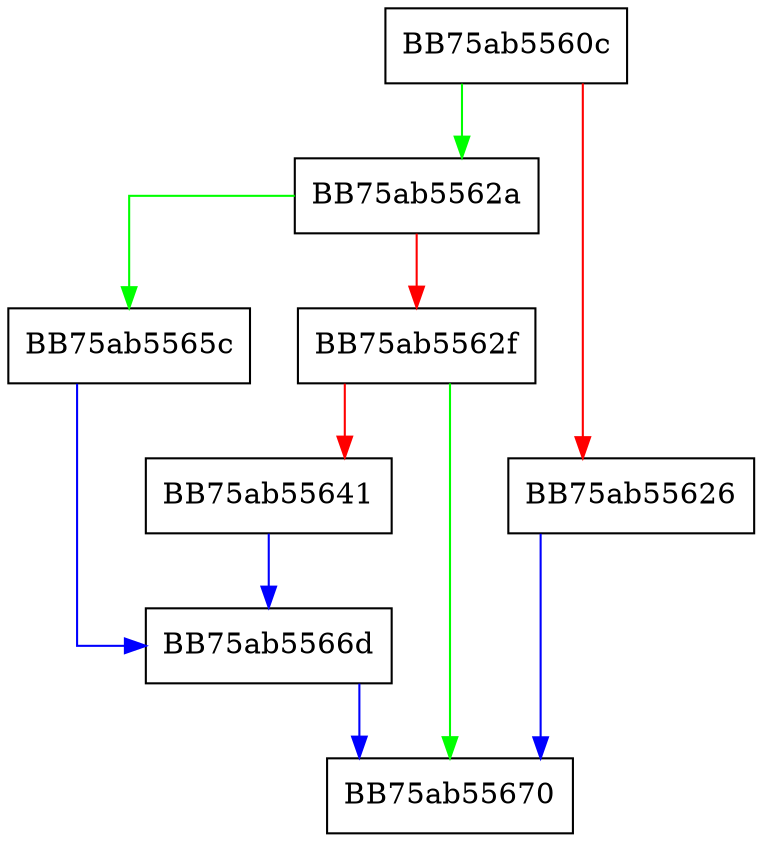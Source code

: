 digraph rowSetNDeepTree {
  node [shape="box"];
  graph [splines=ortho];
  BB75ab5560c -> BB75ab5562a [color="green"];
  BB75ab5560c -> BB75ab55626 [color="red"];
  BB75ab55626 -> BB75ab55670 [color="blue"];
  BB75ab5562a -> BB75ab5565c [color="green"];
  BB75ab5562a -> BB75ab5562f [color="red"];
  BB75ab5562f -> BB75ab55670 [color="green"];
  BB75ab5562f -> BB75ab55641 [color="red"];
  BB75ab55641 -> BB75ab5566d [color="blue"];
  BB75ab5565c -> BB75ab5566d [color="blue"];
  BB75ab5566d -> BB75ab55670 [color="blue"];
}